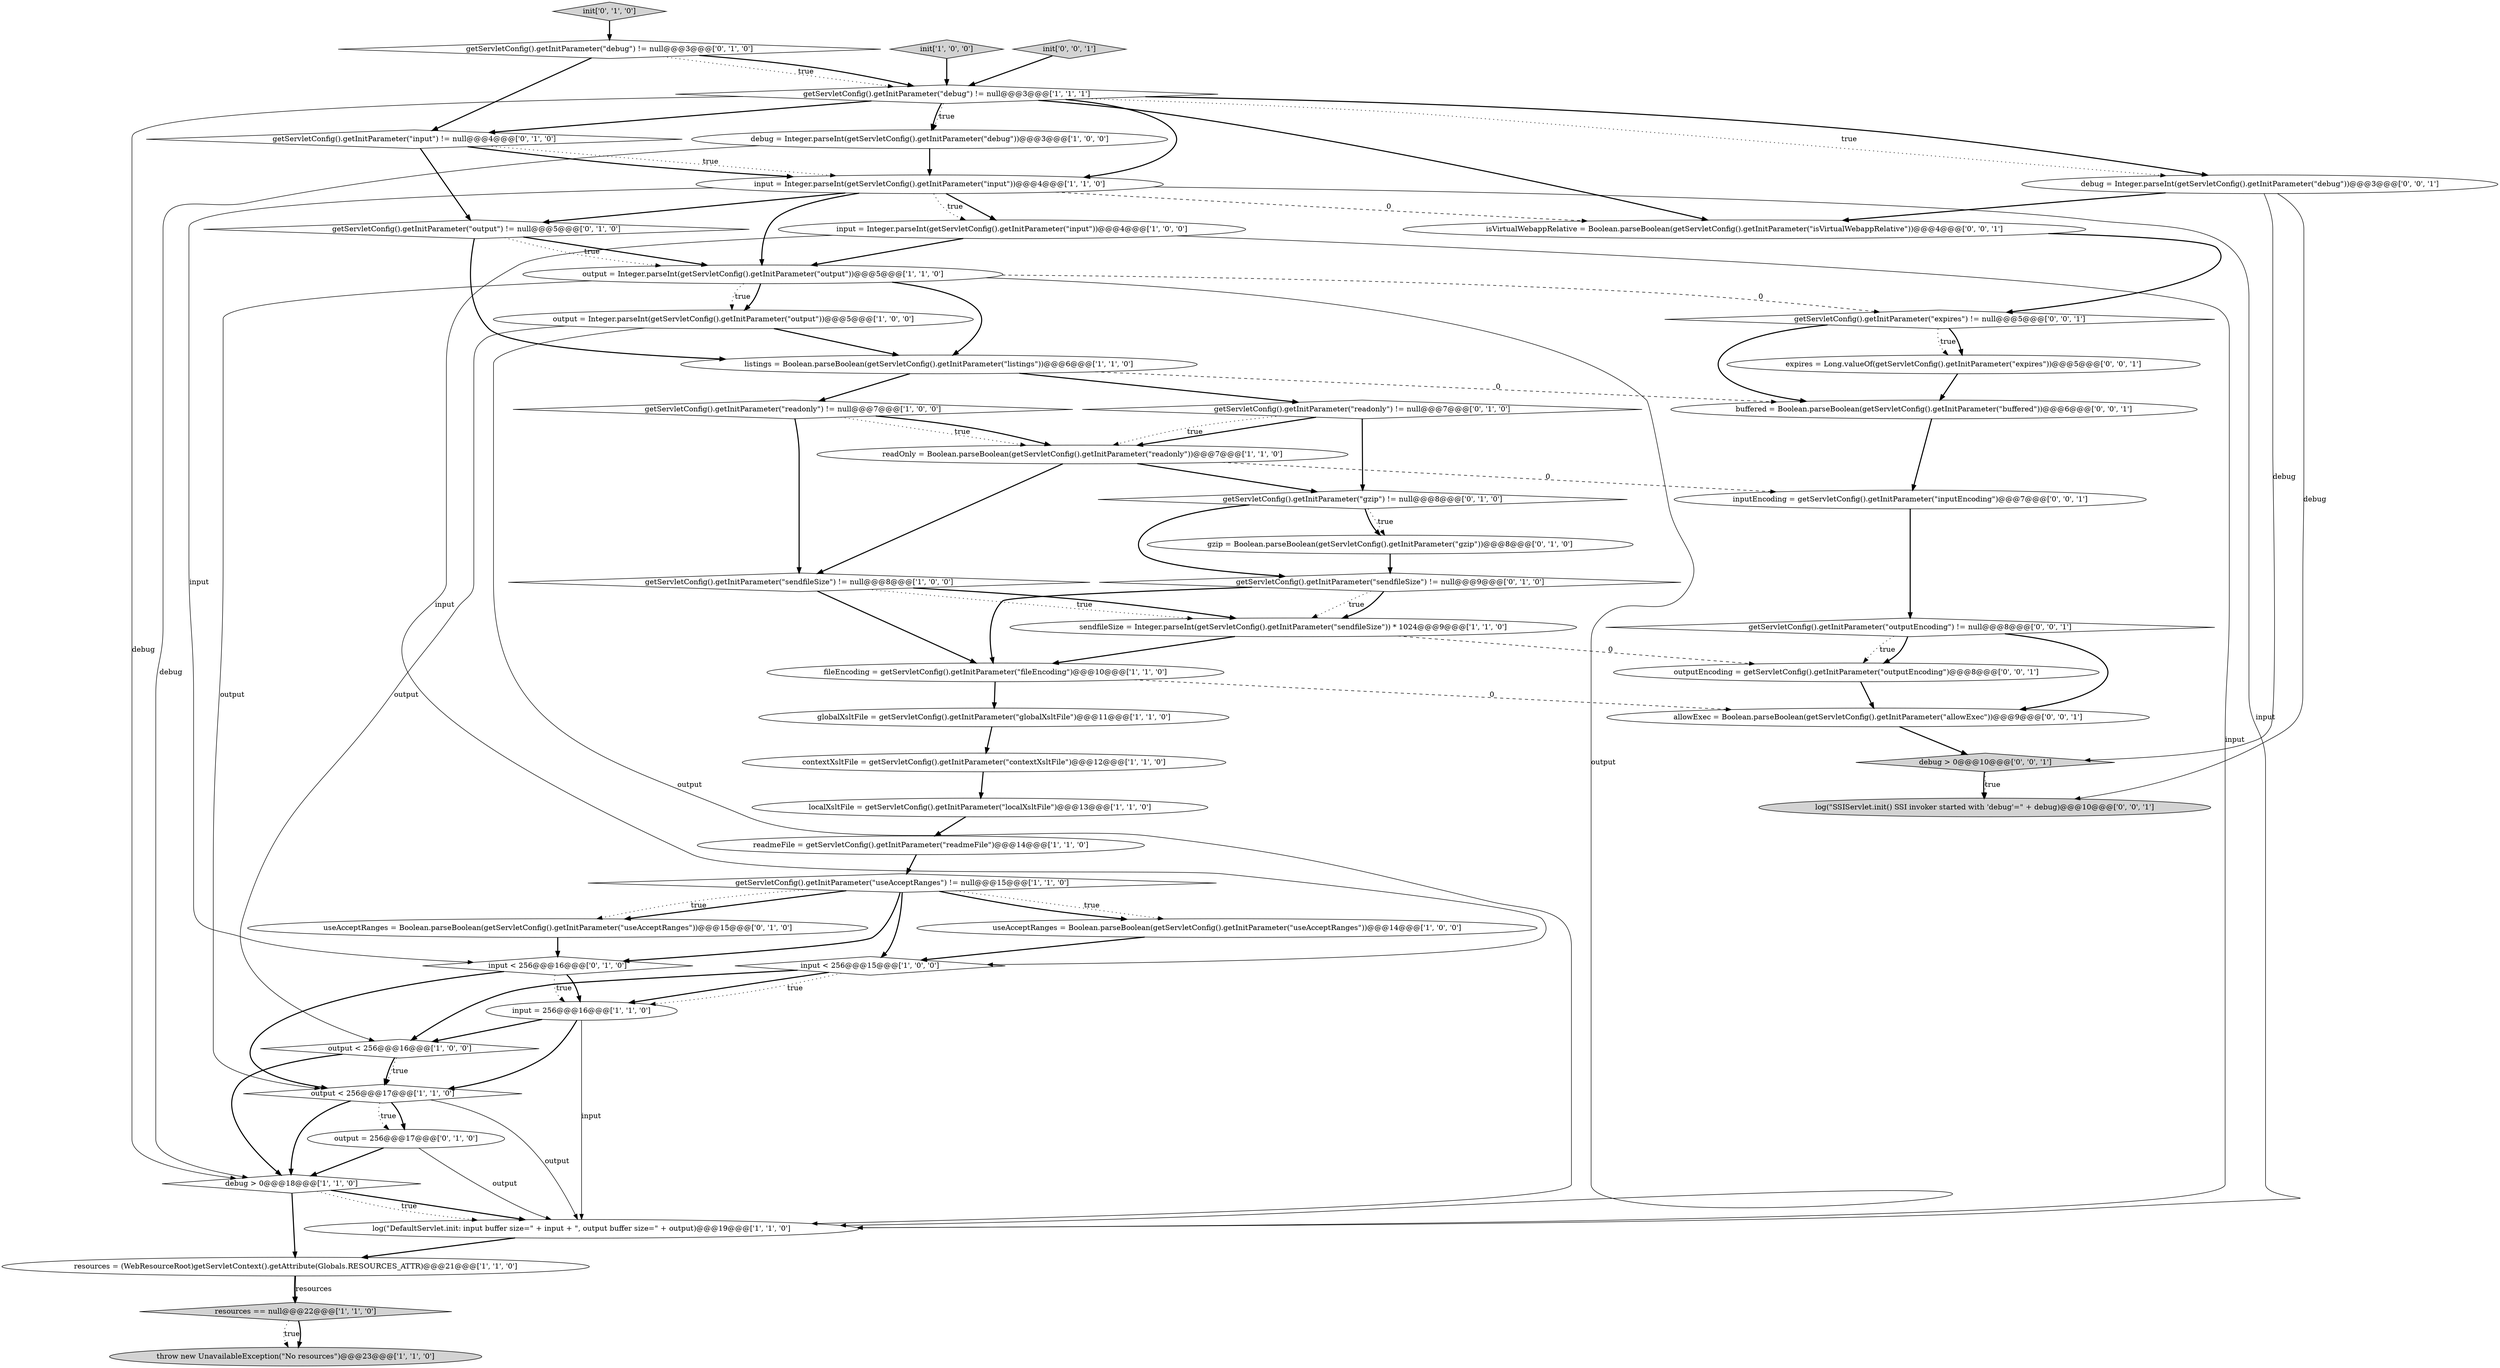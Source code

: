 digraph {
1 [style = filled, label = "useAcceptRanges = Boolean.parseBoolean(getServletConfig().getInitParameter(\"useAcceptRanges\"))@@@14@@@['1', '0', '0']", fillcolor = white, shape = ellipse image = "AAA0AAABBB1BBB"];
50 [style = filled, label = "debug > 0@@@10@@@['0', '0', '1']", fillcolor = lightgray, shape = diamond image = "AAA0AAABBB3BBB"];
32 [style = filled, label = "getServletConfig().getInitParameter(\"output\") != null@@@5@@@['0', '1', '0']", fillcolor = white, shape = diamond image = "AAA0AAABBB2BBB"];
3 [style = filled, label = "log(\"DefaultServlet.init: input buffer size=\" + input + \", output buffer size=\" + output)@@@19@@@['1', '1', '0']", fillcolor = white, shape = ellipse image = "AAA0AAABBB1BBB"];
18 [style = filled, label = "listings = Boolean.parseBoolean(getServletConfig().getInitParameter(\"listings\"))@@@6@@@['1', '1', '0']", fillcolor = white, shape = ellipse image = "AAA0AAABBB1BBB"];
26 [style = filled, label = "output < 256@@@17@@@['1', '1', '0']", fillcolor = white, shape = diamond image = "AAA0AAABBB1BBB"];
11 [style = filled, label = "resources == null@@@22@@@['1', '1', '0']", fillcolor = lightgray, shape = diamond image = "AAA0AAABBB1BBB"];
5 [style = filled, label = "localXsltFile = getServletConfig().getInitParameter(\"localXsltFile\")@@@13@@@['1', '1', '0']", fillcolor = white, shape = ellipse image = "AAA0AAABBB1BBB"];
41 [style = filled, label = "getServletConfig().getInitParameter(\"outputEncoding\") != null@@@8@@@['0', '0', '1']", fillcolor = white, shape = diamond image = "AAA0AAABBB3BBB"];
45 [style = filled, label = "init['0', '0', '1']", fillcolor = lightgray, shape = diamond image = "AAA0AAABBB3BBB"];
38 [style = filled, label = "gzip = Boolean.parseBoolean(getServletConfig().getInitParameter(\"gzip\"))@@@8@@@['0', '1', '0']", fillcolor = white, shape = ellipse image = "AAA1AAABBB2BBB"];
33 [style = filled, label = "getServletConfig().getInitParameter(\"input\") != null@@@4@@@['0', '1', '0']", fillcolor = white, shape = diamond image = "AAA0AAABBB2BBB"];
14 [style = filled, label = "input < 256@@@15@@@['1', '0', '0']", fillcolor = white, shape = diamond image = "AAA0AAABBB1BBB"];
34 [style = filled, label = "input < 256@@@16@@@['0', '1', '0']", fillcolor = white, shape = diamond image = "AAA0AAABBB2BBB"];
31 [style = filled, label = "output = 256@@@17@@@['0', '1', '0']", fillcolor = white, shape = ellipse image = "AAA0AAABBB2BBB"];
46 [style = filled, label = "inputEncoding = getServletConfig().getInitParameter(\"inputEncoding\")@@@7@@@['0', '0', '1']", fillcolor = white, shape = ellipse image = "AAA0AAABBB3BBB"];
8 [style = filled, label = "init['1', '0', '0']", fillcolor = lightgray, shape = diamond image = "AAA0AAABBB1BBB"];
29 [style = filled, label = "getServletConfig().getInitParameter(\"readonly\") != null@@@7@@@['0', '1', '0']", fillcolor = white, shape = diamond image = "AAA0AAABBB2BBB"];
23 [style = filled, label = "sendfileSize = Integer.parseInt(getServletConfig().getInitParameter(\"sendfileSize\")) * 1024@@@9@@@['1', '1', '0']", fillcolor = white, shape = ellipse image = "AAA0AAABBB1BBB"];
47 [style = filled, label = "isVirtualWebappRelative = Boolean.parseBoolean(getServletConfig().getInitParameter(\"isVirtualWebappRelative\"))@@@4@@@['0', '0', '1']", fillcolor = white, shape = ellipse image = "AAA0AAABBB3BBB"];
13 [style = filled, label = "globalXsltFile = getServletConfig().getInitParameter(\"globalXsltFile\")@@@11@@@['1', '1', '0']", fillcolor = white, shape = ellipse image = "AAA0AAABBB1BBB"];
10 [style = filled, label = "readmeFile = getServletConfig().getInitParameter(\"readmeFile\")@@@14@@@['1', '1', '0']", fillcolor = white, shape = ellipse image = "AAA0AAABBB1BBB"];
44 [style = filled, label = "outputEncoding = getServletConfig().getInitParameter(\"outputEncoding\")@@@8@@@['0', '0', '1']", fillcolor = white, shape = ellipse image = "AAA0AAABBB3BBB"];
27 [style = filled, label = "getServletConfig().getInitParameter(\"debug\") != null@@@3@@@['1', '1', '1']", fillcolor = white, shape = diamond image = "AAA0AAABBB1BBB"];
12 [style = filled, label = "getServletConfig().getInitParameter(\"sendfileSize\") != null@@@8@@@['1', '0', '0']", fillcolor = white, shape = diamond image = "AAA0AAABBB1BBB"];
37 [style = filled, label = "init['0', '1', '0']", fillcolor = lightgray, shape = diamond image = "AAA0AAABBB2BBB"];
39 [style = filled, label = "allowExec = Boolean.parseBoolean(getServletConfig().getInitParameter(\"allowExec\"))@@@9@@@['0', '0', '1']", fillcolor = white, shape = ellipse image = "AAA0AAABBB3BBB"];
19 [style = filled, label = "throw new UnavailableException(\"No resources\")@@@23@@@['1', '1', '0']", fillcolor = lightgray, shape = ellipse image = "AAA0AAABBB1BBB"];
6 [style = filled, label = "debug > 0@@@18@@@['1', '1', '0']", fillcolor = white, shape = diamond image = "AAA0AAABBB1BBB"];
36 [style = filled, label = "getServletConfig().getInitParameter(\"sendfileSize\") != null@@@9@@@['0', '1', '0']", fillcolor = white, shape = diamond image = "AAA0AAABBB2BBB"];
21 [style = filled, label = "getServletConfig().getInitParameter(\"useAcceptRanges\") != null@@@15@@@['1', '1', '0']", fillcolor = white, shape = diamond image = "AAA0AAABBB1BBB"];
2 [style = filled, label = "getServletConfig().getInitParameter(\"readonly\") != null@@@7@@@['1', '0', '0']", fillcolor = white, shape = diamond image = "AAA0AAABBB1BBB"];
22 [style = filled, label = "input = 256@@@16@@@['1', '1', '0']", fillcolor = white, shape = ellipse image = "AAA0AAABBB1BBB"];
30 [style = filled, label = "useAcceptRanges = Boolean.parseBoolean(getServletConfig().getInitParameter(\"useAcceptRanges\"))@@@15@@@['0', '1', '0']", fillcolor = white, shape = ellipse image = "AAA0AAABBB2BBB"];
42 [style = filled, label = "debug = Integer.parseInt(getServletConfig().getInitParameter(\"debug\"))@@@3@@@['0', '0', '1']", fillcolor = white, shape = ellipse image = "AAA0AAABBB3BBB"];
49 [style = filled, label = "log(\"SSIServlet.init() SSI invoker started with 'debug'=\" + debug)@@@10@@@['0', '0', '1']", fillcolor = lightgray, shape = ellipse image = "AAA0AAABBB3BBB"];
40 [style = filled, label = "expires = Long.valueOf(getServletConfig().getInitParameter(\"expires\"))@@@5@@@['0', '0', '1']", fillcolor = white, shape = ellipse image = "AAA0AAABBB3BBB"];
16 [style = filled, label = "resources = (WebResourceRoot)getServletContext().getAttribute(Globals.RESOURCES_ATTR)@@@21@@@['1', '1', '0']", fillcolor = white, shape = ellipse image = "AAA0AAABBB1BBB"];
25 [style = filled, label = "input = Integer.parseInt(getServletConfig().getInitParameter(\"input\"))@@@4@@@['1', '1', '0']", fillcolor = white, shape = ellipse image = "AAA0AAABBB1BBB"];
17 [style = filled, label = "fileEncoding = getServletConfig().getInitParameter(\"fileEncoding\")@@@10@@@['1', '1', '0']", fillcolor = white, shape = ellipse image = "AAA0AAABBB1BBB"];
0 [style = filled, label = "output = Integer.parseInt(getServletConfig().getInitParameter(\"output\"))@@@5@@@['1', '0', '0']", fillcolor = white, shape = ellipse image = "AAA0AAABBB1BBB"];
7 [style = filled, label = "readOnly = Boolean.parseBoolean(getServletConfig().getInitParameter(\"readonly\"))@@@7@@@['1', '1', '0']", fillcolor = white, shape = ellipse image = "AAA0AAABBB1BBB"];
24 [style = filled, label = "input = Integer.parseInt(getServletConfig().getInitParameter(\"input\"))@@@4@@@['1', '0', '0']", fillcolor = white, shape = ellipse image = "AAA0AAABBB1BBB"];
48 [style = filled, label = "buffered = Boolean.parseBoolean(getServletConfig().getInitParameter(\"buffered\"))@@@6@@@['0', '0', '1']", fillcolor = white, shape = ellipse image = "AAA0AAABBB3BBB"];
9 [style = filled, label = "output = Integer.parseInt(getServletConfig().getInitParameter(\"output\"))@@@5@@@['1', '1', '0']", fillcolor = white, shape = ellipse image = "AAA0AAABBB1BBB"];
35 [style = filled, label = "getServletConfig().getInitParameter(\"debug\") != null@@@3@@@['0', '1', '0']", fillcolor = white, shape = diamond image = "AAA0AAABBB2BBB"];
43 [style = filled, label = "getServletConfig().getInitParameter(\"expires\") != null@@@5@@@['0', '0', '1']", fillcolor = white, shape = diamond image = "AAA0AAABBB3BBB"];
20 [style = filled, label = "debug = Integer.parseInt(getServletConfig().getInitParameter(\"debug\"))@@@3@@@['1', '0', '0']", fillcolor = white, shape = ellipse image = "AAA0AAABBB1BBB"];
28 [style = filled, label = "getServletConfig().getInitParameter(\"gzip\") != null@@@8@@@['0', '1', '0']", fillcolor = white, shape = diamond image = "AAA0AAABBB2BBB"];
4 [style = filled, label = "contextXsltFile = getServletConfig().getInitParameter(\"contextXsltFile\")@@@12@@@['1', '1', '0']", fillcolor = white, shape = ellipse image = "AAA0AAABBB1BBB"];
15 [style = filled, label = "output < 256@@@16@@@['1', '0', '0']", fillcolor = white, shape = diamond image = "AAA0AAABBB1BBB"];
7->28 [style = bold, label=""];
18->48 [style = dashed, label="0"];
35->33 [style = bold, label=""];
32->9 [style = bold, label=""];
10->21 [style = bold, label=""];
38->36 [style = bold, label=""];
43->48 [style = bold, label=""];
24->14 [style = solid, label="input"];
37->35 [style = bold, label=""];
33->32 [style = bold, label=""];
12->23 [style = bold, label=""];
0->3 [style = solid, label="output"];
15->6 [style = bold, label=""];
28->38 [style = dotted, label="true"];
20->25 [style = bold, label=""];
23->44 [style = dashed, label="0"];
35->27 [style = dotted, label="true"];
11->19 [style = dotted, label="true"];
31->6 [style = bold, label=""];
45->27 [style = bold, label=""];
17->13 [style = bold, label=""];
15->26 [style = bold, label=""];
17->39 [style = dashed, label="0"];
43->40 [style = dotted, label="true"];
36->17 [style = bold, label=""];
34->26 [style = bold, label=""];
2->7 [style = dotted, label="true"];
47->43 [style = bold, label=""];
27->33 [style = bold, label=""];
27->25 [style = bold, label=""];
42->49 [style = solid, label="debug"];
28->38 [style = bold, label=""];
41->44 [style = bold, label=""];
39->50 [style = bold, label=""];
41->44 [style = dotted, label="true"];
41->39 [style = bold, label=""];
1->14 [style = bold, label=""];
27->20 [style = bold, label=""];
8->27 [style = bold, label=""];
7->12 [style = bold, label=""];
40->48 [style = bold, label=""];
29->7 [style = bold, label=""];
25->9 [style = bold, label=""];
21->34 [style = bold, label=""];
14->22 [style = dotted, label="true"];
24->3 [style = solid, label="input"];
46->41 [style = bold, label=""];
25->3 [style = solid, label="input"];
34->22 [style = bold, label=""];
20->6 [style = solid, label="debug"];
44->39 [style = bold, label=""];
18->29 [style = bold, label=""];
14->22 [style = bold, label=""];
27->42 [style = dotted, label="true"];
42->47 [style = bold, label=""];
36->23 [style = dotted, label="true"];
21->14 [style = bold, label=""];
30->34 [style = bold, label=""];
13->4 [style = bold, label=""];
15->26 [style = dotted, label="true"];
2->7 [style = bold, label=""];
27->47 [style = bold, label=""];
21->30 [style = bold, label=""];
21->1 [style = dotted, label="true"];
27->42 [style = bold, label=""];
32->9 [style = dotted, label="true"];
9->0 [style = bold, label=""];
42->50 [style = solid, label="debug"];
35->27 [style = bold, label=""];
21->30 [style = dotted, label="true"];
6->16 [style = bold, label=""];
9->43 [style = dashed, label="0"];
12->17 [style = bold, label=""];
9->26 [style = solid, label="output"];
29->7 [style = dotted, label="true"];
11->19 [style = bold, label=""];
6->3 [style = bold, label=""];
43->40 [style = bold, label=""];
26->3 [style = solid, label="output"];
24->9 [style = bold, label=""];
21->1 [style = bold, label=""];
3->16 [style = bold, label=""];
7->46 [style = dashed, label="0"];
23->17 [style = bold, label=""];
14->15 [style = bold, label=""];
16->11 [style = bold, label=""];
34->22 [style = dotted, label="true"];
27->20 [style = dotted, label="true"];
9->18 [style = bold, label=""];
26->6 [style = bold, label=""];
25->32 [style = bold, label=""];
27->6 [style = solid, label="debug"];
18->2 [style = bold, label=""];
12->23 [style = dotted, label="true"];
9->0 [style = dotted, label="true"];
50->49 [style = dotted, label="true"];
25->24 [style = bold, label=""];
9->3 [style = solid, label="output"];
4->5 [style = bold, label=""];
29->28 [style = bold, label=""];
26->31 [style = bold, label=""];
22->3 [style = solid, label="input"];
31->3 [style = solid, label="output"];
22->15 [style = bold, label=""];
5->10 [style = bold, label=""];
36->23 [style = bold, label=""];
32->18 [style = bold, label=""];
0->15 [style = solid, label="output"];
25->47 [style = dashed, label="0"];
33->25 [style = dotted, label="true"];
22->26 [style = bold, label=""];
28->36 [style = bold, label=""];
25->24 [style = dotted, label="true"];
50->49 [style = bold, label=""];
25->34 [style = solid, label="input"];
48->46 [style = bold, label=""];
6->3 [style = dotted, label="true"];
33->25 [style = bold, label=""];
16->11 [style = solid, label="resources"];
0->18 [style = bold, label=""];
2->12 [style = bold, label=""];
26->31 [style = dotted, label="true"];
}
